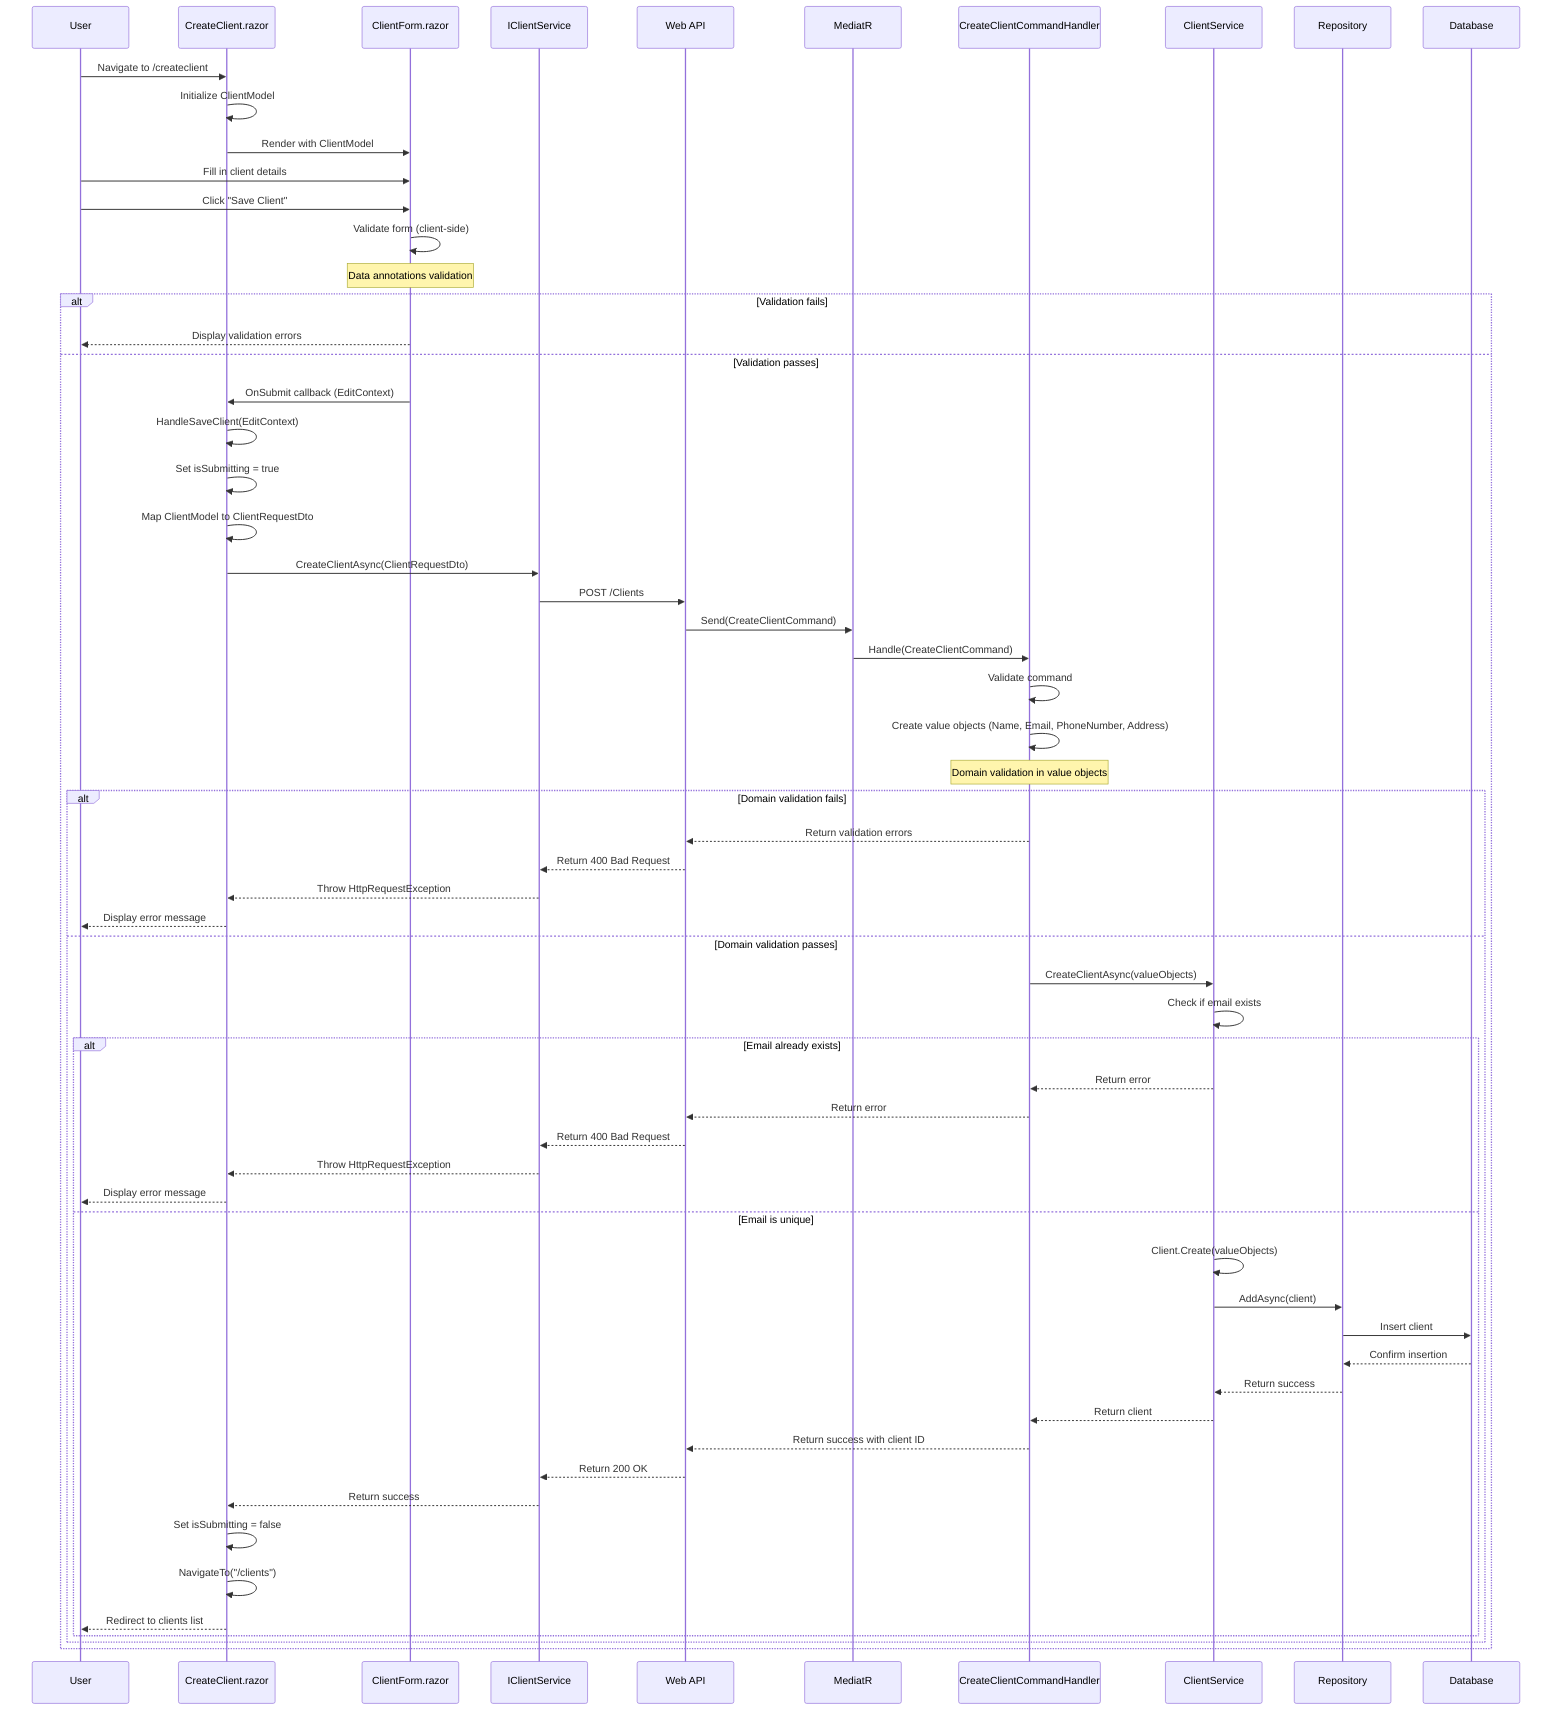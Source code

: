 sequenceDiagram
    participant User
    participant CreateClient as CreateClient.razor
    participant ClientForm as ClientForm.razor
    participant ClientService as IClientService
    participant API as Web API
    participant Mediator as MediatR
    participant CommandHandler as CreateClientCommandHandler
    participant DomainService as ClientService
    participant Repository
    participant Database

    User->>CreateClient: Navigate to /createclient
    CreateClient->>CreateClient: Initialize ClientModel
    CreateClient->>ClientForm: Render with ClientModel
    
    User->>ClientForm: Fill in client details
    User->>ClientForm: Click "Save Client"
    
    ClientForm->>ClientForm: Validate form (client-side)
    Note over ClientForm: Data annotations validation
    
    alt Validation fails
        ClientForm-->>User: Display validation errors
    else Validation passes
        ClientForm->>CreateClient: OnSubmit callback (EditContext)
        CreateClient->>CreateClient: HandleSaveClient(EditContext)
        CreateClient->>CreateClient: Set isSubmitting = true
        
        CreateClient->>CreateClient: Map ClientModel to ClientRequestDto
        CreateClient->>ClientService: CreateClientAsync(ClientRequestDto)
        
        ClientService->>API: POST /Clients
        API->>Mediator: Send(CreateClientCommand)
        
        Mediator->>CommandHandler: Handle(CreateClientCommand)
        
        CommandHandler->>CommandHandler: Validate command
        
        CommandHandler->>CommandHandler: Create value objects (Name, Email, PhoneNumber, Address)
        Note over CommandHandler: Domain validation in value objects
        
        alt Domain validation fails
            CommandHandler-->>API: Return validation errors
            API-->>ClientService: Return 400 Bad Request
            ClientService-->>CreateClient: Throw HttpRequestException
            CreateClient-->>User: Display error message
        else Domain validation passes
            CommandHandler->>DomainService: CreateClientAsync(valueObjects)
            
            DomainService->>DomainService: Check if email exists
            
            alt Email already exists
                DomainService-->>CommandHandler: Return error
                CommandHandler-->>API: Return error
                API-->>ClientService: Return 400 Bad Request
                ClientService-->>CreateClient: Throw HttpRequestException
                CreateClient-->>User: Display error message
            else Email is unique
                DomainService->>DomainService: Client.Create(valueObjects)
                DomainService->>Repository: AddAsync(client)
                Repository->>Database: Insert client
                Database-->>Repository: Confirm insertion
                Repository-->>DomainService: Return success
                DomainService-->>CommandHandler: Return client
                CommandHandler-->>API: Return success with client ID
                API-->>ClientService: Return 200 OK
                ClientService-->>CreateClient: Return success
                
                CreateClient->>CreateClient: Set isSubmitting = false
                CreateClient->>CreateClient: NavigateTo("/clients")
                CreateClient-->>User: Redirect to clients list
            end
        end
    end